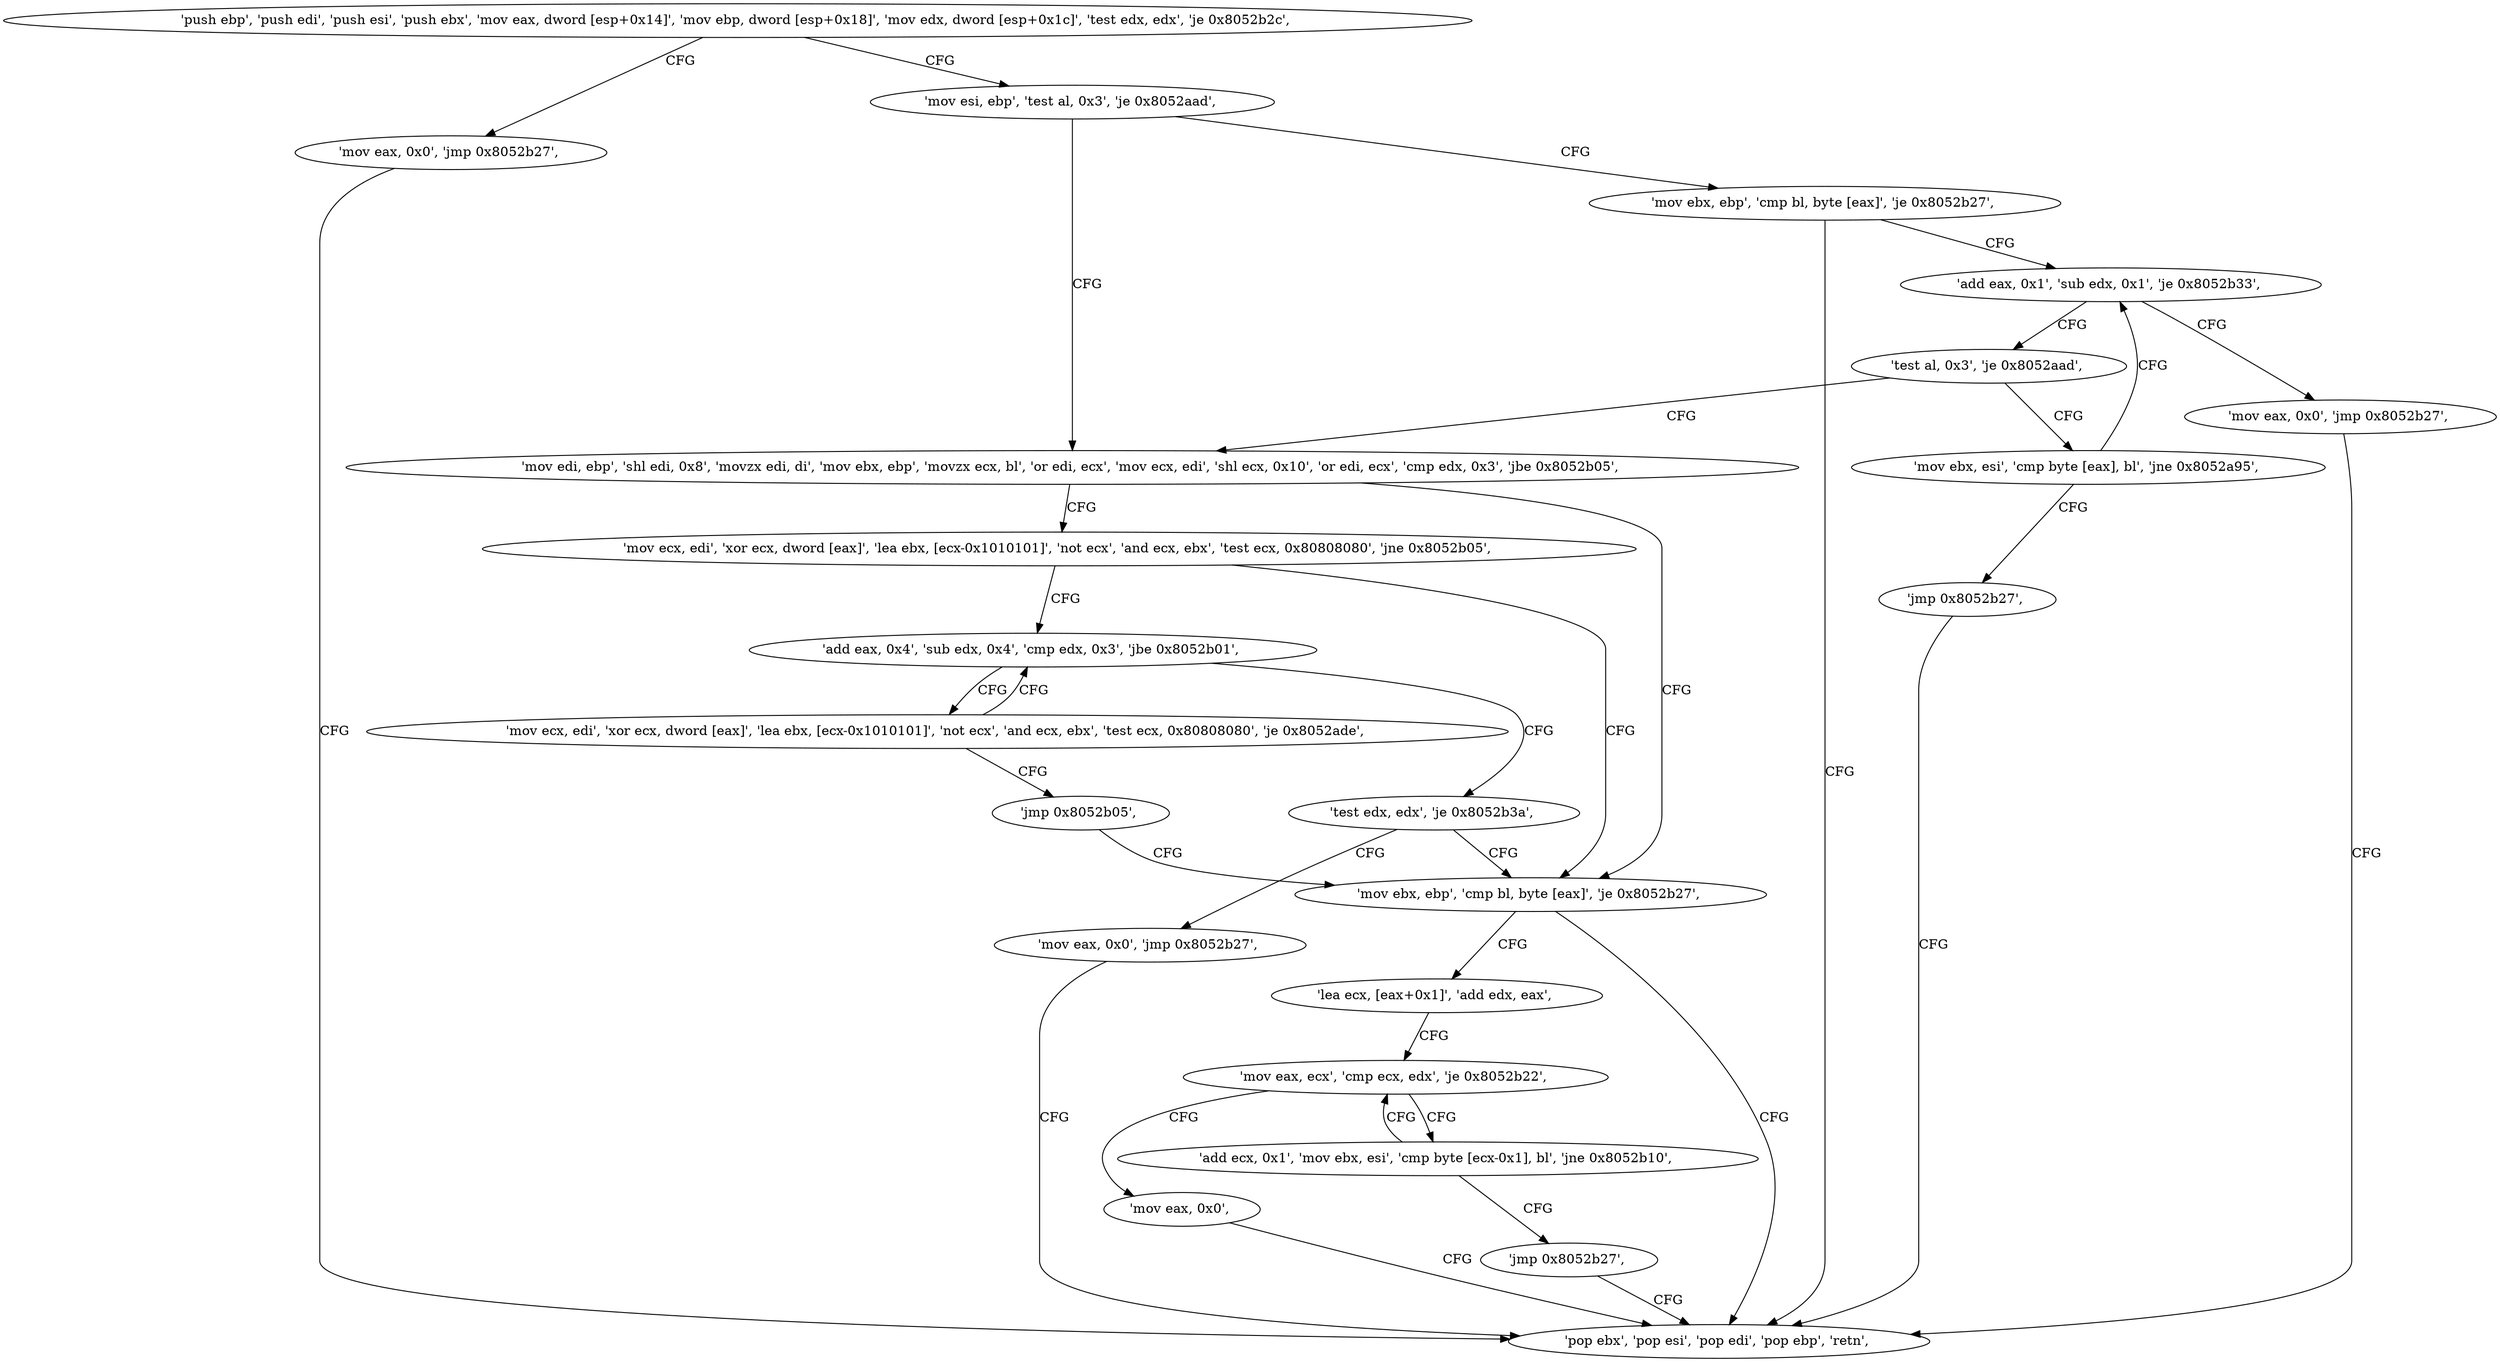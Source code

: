 digraph "func" {
"134556269" [label = "'push ebp', 'push edi', 'push esi', 'push ebx', 'mov eax, dword [esp+0x14]', 'mov ebp, dword [esp+0x18]', 'mov edx, dword [esp+0x1c]', 'test edx, edx', 'je 0x8052b2c', " ]
"134556460" [label = "'mov eax, 0x0', 'jmp 0x8052b27', " ]
"134556293" [label = "'mov esi, ebp', 'test al, 0x3', 'je 0x8052aad', " ]
"134556455" [label = "'pop ebx', 'pop esi', 'pop edi', 'pop ebp', 'retn', " ]
"134556333" [label = "'mov edi, ebp', 'shl edi, 0x8', 'movzx edi, di', 'mov ebx, ebp', 'movzx ecx, bl', 'or edi, ecx', 'mov ecx, edi', 'shl ecx, 0x10', 'or edi, ecx', 'cmp edx, 0x3', 'jbe 0x8052b05', " ]
"134556299" [label = "'mov ebx, ebp', 'cmp bl, byte [eax]', 'je 0x8052b27', " ]
"134556421" [label = "'mov ebx, ebp', 'cmp bl, byte [eax]', 'je 0x8052b27', " ]
"134556360" [label = "'mov ecx, edi', 'xor ecx, dword [eax]', 'lea ebx, [ecx-0x1010101]', 'not ecx', 'and ecx, ebx', 'test ecx, 0x80808080', 'jne 0x8052b05', " ]
"134556309" [label = "'add eax, 0x1', 'sub edx, 0x1', 'je 0x8052b33', " ]
"134556427" [label = "'lea ecx, [eax+0x1]', 'add edx, eax', " ]
"134556382" [label = "'add eax, 0x4', 'sub edx, 0x4', 'cmp edx, 0x3', 'jbe 0x8052b01', " ]
"134556467" [label = "'mov eax, 0x0', 'jmp 0x8052b27', " ]
"134556321" [label = "'test al, 0x3', 'je 0x8052aad', " ]
"134556432" [label = "'mov eax, ecx', 'cmp ecx, edx', 'je 0x8052b22', " ]
"134556417" [label = "'test edx, edx', 'je 0x8052b3a', " ]
"134556393" [label = "'mov ecx, edi', 'xor ecx, dword [eax]', 'lea ebx, [ecx-0x1010101]', 'not ecx', 'and ecx, ebx', 'test ecx, 0x80808080', 'je 0x8052ade', " ]
"134556325" [label = "'mov ebx, esi', 'cmp byte [eax], bl', 'jne 0x8052a95', " ]
"134556450" [label = "'mov eax, 0x0', " ]
"134556438" [label = "'add ecx, 0x1', 'mov ebx, esi', 'cmp byte [ecx-0x1], bl', 'jne 0x8052b10', " ]
"134556448" [label = "'jmp 0x8052b27', " ]
"134556474" [label = "'mov eax, 0x0', 'jmp 0x8052b27', " ]
"134556415" [label = "'jmp 0x8052b05', " ]
"134556331" [label = "'jmp 0x8052b27', " ]
"134556269" -> "134556460" [ label = "CFG" ]
"134556269" -> "134556293" [ label = "CFG" ]
"134556460" -> "134556455" [ label = "CFG" ]
"134556293" -> "134556333" [ label = "CFG" ]
"134556293" -> "134556299" [ label = "CFG" ]
"134556333" -> "134556421" [ label = "CFG" ]
"134556333" -> "134556360" [ label = "CFG" ]
"134556299" -> "134556455" [ label = "CFG" ]
"134556299" -> "134556309" [ label = "CFG" ]
"134556421" -> "134556455" [ label = "CFG" ]
"134556421" -> "134556427" [ label = "CFG" ]
"134556360" -> "134556421" [ label = "CFG" ]
"134556360" -> "134556382" [ label = "CFG" ]
"134556309" -> "134556467" [ label = "CFG" ]
"134556309" -> "134556321" [ label = "CFG" ]
"134556427" -> "134556432" [ label = "CFG" ]
"134556382" -> "134556417" [ label = "CFG" ]
"134556382" -> "134556393" [ label = "CFG" ]
"134556467" -> "134556455" [ label = "CFG" ]
"134556321" -> "134556333" [ label = "CFG" ]
"134556321" -> "134556325" [ label = "CFG" ]
"134556432" -> "134556450" [ label = "CFG" ]
"134556432" -> "134556438" [ label = "CFG" ]
"134556417" -> "134556474" [ label = "CFG" ]
"134556417" -> "134556421" [ label = "CFG" ]
"134556393" -> "134556382" [ label = "CFG" ]
"134556393" -> "134556415" [ label = "CFG" ]
"134556325" -> "134556309" [ label = "CFG" ]
"134556325" -> "134556331" [ label = "CFG" ]
"134556450" -> "134556455" [ label = "CFG" ]
"134556438" -> "134556432" [ label = "CFG" ]
"134556438" -> "134556448" [ label = "CFG" ]
"134556448" -> "134556455" [ label = "CFG" ]
"134556474" -> "134556455" [ label = "CFG" ]
"134556415" -> "134556421" [ label = "CFG" ]
"134556331" -> "134556455" [ label = "CFG" ]
}
